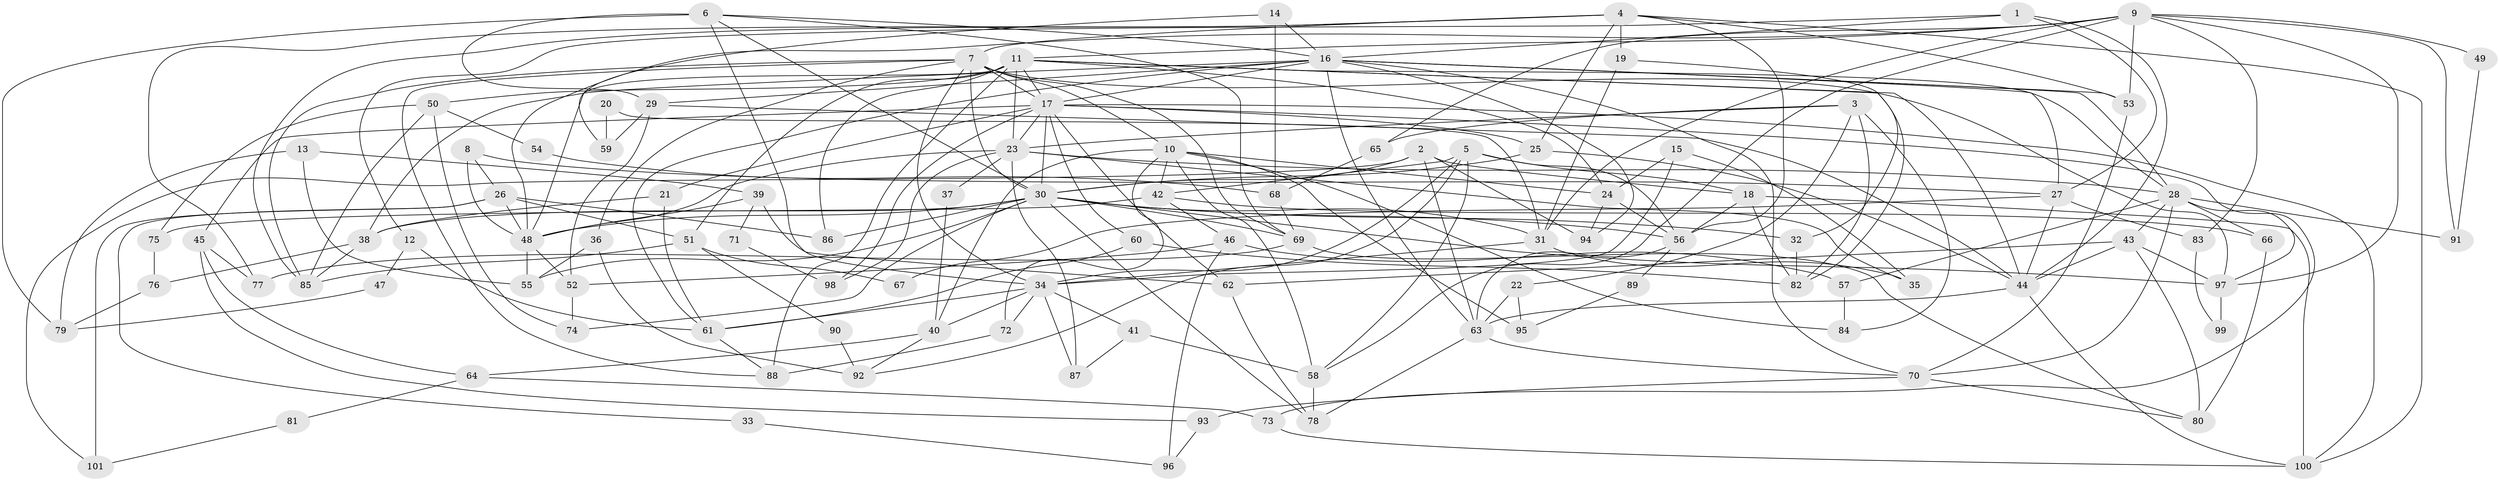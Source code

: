 // original degree distribution, {5: 0.16666666666666666, 4: 0.25, 6: 0.0763888888888889, 2: 0.13194444444444445, 3: 0.3125, 10: 0.006944444444444444, 8: 0.020833333333333332, 9: 0.013888888888888888, 7: 0.020833333333333332}
// Generated by graph-tools (version 1.1) at 2025/51/03/04/25 22:51:07]
// undirected, 101 vertices, 234 edges
graph export_dot {
  node [color=gray90,style=filled];
  1;
  2;
  3;
  4;
  5;
  6;
  7;
  8;
  9;
  10;
  11;
  12;
  13;
  14;
  15;
  16;
  17;
  18;
  19;
  20;
  21;
  22;
  23;
  24;
  25;
  26;
  27;
  28;
  29;
  30;
  31;
  32;
  33;
  34;
  35;
  36;
  37;
  38;
  39;
  40;
  41;
  42;
  43;
  44;
  45;
  46;
  47;
  48;
  49;
  50;
  51;
  52;
  53;
  54;
  55;
  56;
  57;
  58;
  59;
  60;
  61;
  62;
  63;
  64;
  65;
  66;
  67;
  68;
  69;
  70;
  71;
  72;
  73;
  74;
  75;
  76;
  77;
  78;
  79;
  80;
  81;
  82;
  83;
  84;
  85;
  86;
  87;
  88;
  89;
  90;
  91;
  92;
  93;
  94;
  95;
  96;
  97;
  98;
  99;
  100;
  101;
  1 -- 12 [weight=1.0];
  1 -- 16 [weight=1.0];
  1 -- 27 [weight=1.0];
  1 -- 44 [weight=1.0];
  2 -- 18 [weight=1.0];
  2 -- 30 [weight=1.0];
  2 -- 63 [weight=1.0];
  2 -- 94 [weight=1.0];
  2 -- 101 [weight=1.0];
  3 -- 22 [weight=1.0];
  3 -- 23 [weight=1.0];
  3 -- 65 [weight=1.0];
  3 -- 82 [weight=1.0];
  3 -- 84 [weight=1.0];
  4 -- 7 [weight=1.0];
  4 -- 19 [weight=2.0];
  4 -- 25 [weight=1.0];
  4 -- 53 [weight=1.0];
  4 -- 56 [weight=1.0];
  4 -- 77 [weight=1.0];
  4 -- 85 [weight=1.0];
  4 -- 100 [weight=1.0];
  5 -- 18 [weight=1.0];
  5 -- 34 [weight=1.0];
  5 -- 42 [weight=1.0];
  5 -- 56 [weight=1.0];
  5 -- 58 [weight=1.0];
  5 -- 92 [weight=1.0];
  6 -- 16 [weight=1.0];
  6 -- 29 [weight=1.0];
  6 -- 30 [weight=1.0];
  6 -- 34 [weight=1.0];
  6 -- 69 [weight=1.0];
  6 -- 79 [weight=1.0];
  7 -- 10 [weight=1.0];
  7 -- 17 [weight=1.0];
  7 -- 30 [weight=1.0];
  7 -- 34 [weight=1.0];
  7 -- 36 [weight=1.0];
  7 -- 69 [weight=1.0];
  7 -- 85 [weight=1.0];
  7 -- 88 [weight=1.0];
  7 -- 97 [weight=1.0];
  8 -- 26 [weight=1.0];
  8 -- 27 [weight=1.0];
  8 -- 48 [weight=1.0];
  9 -- 11 [weight=1.0];
  9 -- 31 [weight=1.0];
  9 -- 48 [weight=1.0];
  9 -- 49 [weight=1.0];
  9 -- 53 [weight=1.0];
  9 -- 58 [weight=1.0];
  9 -- 65 [weight=1.0];
  9 -- 83 [weight=1.0];
  9 -- 91 [weight=1.0];
  9 -- 97 [weight=1.0];
  10 -- 24 [weight=1.0];
  10 -- 40 [weight=1.0];
  10 -- 42 [weight=1.0];
  10 -- 58 [weight=1.0];
  10 -- 72 [weight=1.0];
  10 -- 84 [weight=1.0];
  10 -- 95 [weight=1.0];
  11 -- 17 [weight=1.0];
  11 -- 23 [weight=1.0];
  11 -- 24 [weight=1.0];
  11 -- 28 [weight=1.0];
  11 -- 44 [weight=1.0];
  11 -- 48 [weight=2.0];
  11 -- 50 [weight=1.0];
  11 -- 51 [weight=1.0];
  11 -- 82 [weight=1.0];
  11 -- 86 [weight=1.0];
  11 -- 88 [weight=1.0];
  12 -- 47 [weight=1.0];
  12 -- 61 [weight=1.0];
  13 -- 39 [weight=1.0];
  13 -- 55 [weight=1.0];
  13 -- 79 [weight=1.0];
  14 -- 16 [weight=1.0];
  14 -- 59 [weight=1.0];
  14 -- 68 [weight=1.0];
  15 -- 24 [weight=1.0];
  15 -- 34 [weight=1.0];
  15 -- 35 [weight=1.0];
  16 -- 17 [weight=1.0];
  16 -- 27 [weight=1.0];
  16 -- 28 [weight=1.0];
  16 -- 29 [weight=1.0];
  16 -- 38 [weight=1.0];
  16 -- 53 [weight=1.0];
  16 -- 61 [weight=2.0];
  16 -- 63 [weight=1.0];
  16 -- 70 [weight=1.0];
  16 -- 94 [weight=1.0];
  17 -- 21 [weight=1.0];
  17 -- 23 [weight=1.0];
  17 -- 25 [weight=1.0];
  17 -- 30 [weight=1.0];
  17 -- 45 [weight=1.0];
  17 -- 60 [weight=1.0];
  17 -- 62 [weight=1.0];
  17 -- 73 [weight=1.0];
  17 -- 98 [weight=1.0];
  17 -- 100 [weight=1.0];
  18 -- 56 [weight=1.0];
  18 -- 82 [weight=1.0];
  18 -- 100 [weight=1.0];
  19 -- 31 [weight=1.0];
  19 -- 32 [weight=1.0];
  20 -- 31 [weight=1.0];
  20 -- 59 [weight=1.0];
  21 -- 38 [weight=1.0];
  21 -- 61 [weight=1.0];
  22 -- 63 [weight=1.0];
  22 -- 95 [weight=1.0];
  23 -- 28 [weight=1.0];
  23 -- 35 [weight=1.0];
  23 -- 37 [weight=1.0];
  23 -- 48 [weight=1.0];
  23 -- 87 [weight=1.0];
  23 -- 98 [weight=1.0];
  24 -- 56 [weight=1.0];
  24 -- 94 [weight=1.0];
  25 -- 30 [weight=1.0];
  25 -- 44 [weight=1.0];
  26 -- 33 [weight=1.0];
  26 -- 48 [weight=1.0];
  26 -- 51 [weight=1.0];
  26 -- 86 [weight=1.0];
  26 -- 101 [weight=1.0];
  27 -- 44 [weight=1.0];
  27 -- 67 [weight=1.0];
  27 -- 83 [weight=1.0];
  28 -- 43 [weight=1.0];
  28 -- 57 [weight=1.0];
  28 -- 66 [weight=1.0];
  28 -- 70 [weight=1.0];
  28 -- 91 [weight=1.0];
  28 -- 97 [weight=1.0];
  29 -- 44 [weight=1.0];
  29 -- 52 [weight=1.0];
  29 -- 59 [weight=1.0];
  30 -- 31 [weight=1.0];
  30 -- 32 [weight=1.0];
  30 -- 38 [weight=1.0];
  30 -- 48 [weight=1.0];
  30 -- 55 [weight=1.0];
  30 -- 56 [weight=1.0];
  30 -- 69 [weight=1.0];
  30 -- 74 [weight=1.0];
  30 -- 78 [weight=1.0];
  30 -- 86 [weight=2.0];
  30 -- 97 [weight=1.0];
  31 -- 34 [weight=1.0];
  31 -- 35 [weight=1.0];
  32 -- 82 [weight=1.0];
  33 -- 96 [weight=1.0];
  34 -- 40 [weight=1.0];
  34 -- 41 [weight=1.0];
  34 -- 61 [weight=2.0];
  34 -- 72 [weight=1.0];
  34 -- 87 [weight=1.0];
  36 -- 55 [weight=1.0];
  36 -- 92 [weight=1.0];
  37 -- 40 [weight=1.0];
  38 -- 76 [weight=1.0];
  38 -- 85 [weight=1.0];
  39 -- 48 [weight=1.0];
  39 -- 62 [weight=1.0];
  39 -- 71 [weight=1.0];
  40 -- 64 [weight=1.0];
  40 -- 92 [weight=1.0];
  41 -- 58 [weight=1.0];
  41 -- 87 [weight=1.0];
  42 -- 46 [weight=1.0];
  42 -- 66 [weight=1.0];
  42 -- 75 [weight=1.0];
  43 -- 44 [weight=1.0];
  43 -- 62 [weight=1.0];
  43 -- 80 [weight=1.0];
  43 -- 97 [weight=1.0];
  44 -- 63 [weight=1.0];
  44 -- 100 [weight=1.0];
  45 -- 64 [weight=1.0];
  45 -- 77 [weight=1.0];
  45 -- 93 [weight=1.0];
  46 -- 52 [weight=1.0];
  46 -- 57 [weight=1.0];
  46 -- 96 [weight=1.0];
  47 -- 79 [weight=1.0];
  48 -- 52 [weight=1.0];
  48 -- 55 [weight=1.0];
  49 -- 91 [weight=1.0];
  50 -- 54 [weight=1.0];
  50 -- 74 [weight=1.0];
  50 -- 75 [weight=1.0];
  50 -- 85 [weight=1.0];
  51 -- 67 [weight=1.0];
  51 -- 85 [weight=1.0];
  51 -- 90 [weight=1.0];
  52 -- 74 [weight=1.0];
  53 -- 70 [weight=1.0];
  54 -- 68 [weight=1.0];
  56 -- 63 [weight=1.0];
  56 -- 89 [weight=1.0];
  57 -- 84 [weight=1.0];
  58 -- 78 [weight=1.0];
  60 -- 61 [weight=1.0];
  60 -- 82 [weight=1.0];
  61 -- 88 [weight=1.0];
  62 -- 78 [weight=1.0];
  63 -- 70 [weight=1.0];
  63 -- 78 [weight=1.0];
  64 -- 73 [weight=1.0];
  64 -- 81 [weight=1.0];
  65 -- 68 [weight=1.0];
  66 -- 80 [weight=1.0];
  68 -- 69 [weight=1.0];
  69 -- 77 [weight=1.0];
  69 -- 80 [weight=1.0];
  70 -- 80 [weight=1.0];
  70 -- 93 [weight=1.0];
  71 -- 98 [weight=1.0];
  72 -- 88 [weight=1.0];
  73 -- 100 [weight=1.0];
  75 -- 76 [weight=1.0];
  76 -- 79 [weight=1.0];
  81 -- 101 [weight=1.0];
  83 -- 99 [weight=1.0];
  89 -- 95 [weight=1.0];
  90 -- 92 [weight=1.0];
  93 -- 96 [weight=1.0];
  97 -- 99 [weight=1.0];
}
